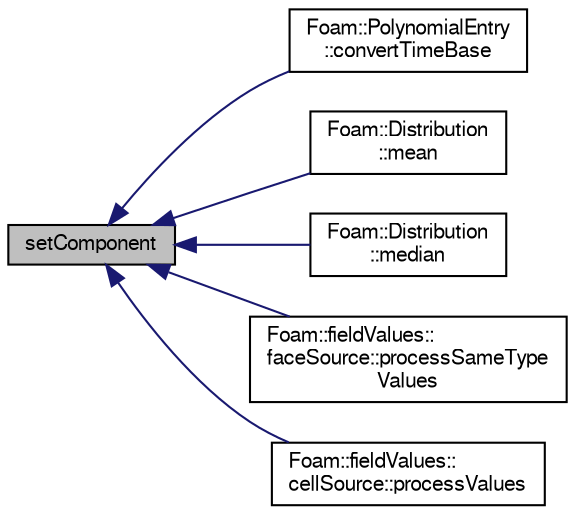 digraph "setComponent"
{
  bgcolor="transparent";
  edge [fontname="FreeSans",fontsize="10",labelfontname="FreeSans",labelfontsize="10"];
  node [fontname="FreeSans",fontsize="10",shape=record];
  rankdir="LR";
  Node1 [label="setComponent",height=0.2,width=0.4,color="black", fillcolor="grey75", style="filled" fontcolor="black"];
  Node1 -> Node2 [dir="back",color="midnightblue",fontsize="10",style="solid",fontname="FreeSans"];
  Node2 [label="Foam::PolynomialEntry\l::convertTimeBase",height=0.2,width=0.4,color="black",URL="$a01873.html#af4b04bcaf124d852d36e028312c3c9a6",tooltip="Convert time. "];
  Node1 -> Node3 [dir="back",color="midnightblue",fontsize="10",style="solid",fontname="FreeSans"];
  Node3 [label="Foam::Distribution\l::mean",height=0.2,width=0.4,color="black",URL="$a00538.html#a97155b3229d31160a88d92b1325b70f3"];
  Node1 -> Node4 [dir="back",color="midnightblue",fontsize="10",style="solid",fontname="FreeSans"];
  Node4 [label="Foam::Distribution\l::median",height=0.2,width=0.4,color="black",URL="$a00538.html#a526d7107d983cd716e3a4f73e10a9c1b"];
  Node1 -> Node5 [dir="back",color="midnightblue",fontsize="10",style="solid",fontname="FreeSans"];
  Node5 [label="Foam::fieldValues::\lfaceSource::processSameType\lValues",height=0.2,width=0.4,color="black",URL="$a00713.html#af00edc302e7299fbe50b52d0e002a1b5",tooltip="Apply the &#39;operation&#39; to the values. Operation has to. "];
  Node1 -> Node6 [dir="back",color="midnightblue",fontsize="10",style="solid",fontname="FreeSans"];
  Node6 [label="Foam::fieldValues::\lcellSource::processValues",height=0.2,width=0.4,color="black",URL="$a00223.html#a16e674670b4fae4dd8ef80854dcae0da",tooltip="Apply the &#39;operation&#39; to the values. "];
}
